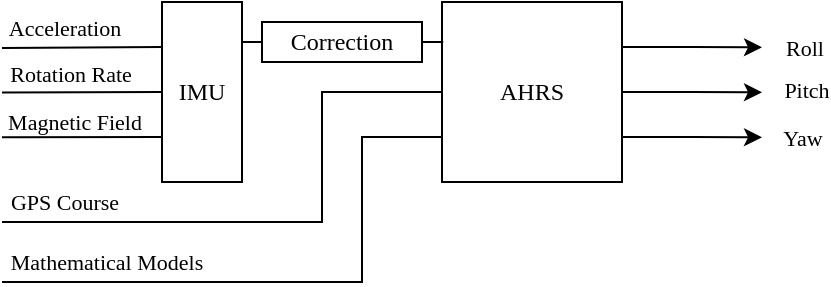 <mxfile>
    <diagram id="zIjIwm0nTKnTULsNUUj2" name="Page-1">
        <mxGraphModel dx="607" dy="406" grid="1" gridSize="10" guides="1" tooltips="1" connect="1" arrows="1" fold="1" page="1" pageScale="1" pageWidth="1100" pageHeight="850" math="0" shadow="0">
            <root>
                <mxCell id="0"/>
                <mxCell id="1" parent="0"/>
                <mxCell id="4" style="edgeStyle=none;html=1;exitX=0;exitY=0.25;exitDx=0;exitDy=0;endArrow=none;endFill=0;fontFamily=CMU Typewriter Text;" parent="1" source="2" edge="1">
                    <mxGeometry relative="1" as="geometry">
                        <mxPoint x="120" y="373" as="targetPoint"/>
                    </mxGeometry>
                </mxCell>
                <mxCell id="5" value="Acceleration" style="edgeLabel;html=1;align=center;verticalAlign=middle;resizable=0;points=[];fontFamily=CMU Typewriter Text;" parent="4" vertex="1" connectable="0">
                    <mxGeometry x="-0.193" y="-1" relative="1" as="geometry">
                        <mxPoint x="-17" y="-9" as="offset"/>
                    </mxGeometry>
                </mxCell>
                <mxCell id="6" style="edgeStyle=none;html=1;exitX=0;exitY=0.5;exitDx=0;exitDy=0;endArrow=none;endFill=0;fontFamily=CMU Typewriter Text;" parent="1" source="2" edge="1">
                    <mxGeometry relative="1" as="geometry">
                        <mxPoint x="120" y="395.2" as="targetPoint"/>
                    </mxGeometry>
                </mxCell>
                <mxCell id="7" value="Rotation Rate" style="edgeLabel;html=1;align=center;verticalAlign=middle;resizable=0;points=[];fontFamily=CMU Typewriter Text;" parent="6" vertex="1" connectable="0">
                    <mxGeometry x="0.617" y="-2" relative="1" as="geometry">
                        <mxPoint x="18" y="-7" as="offset"/>
                    </mxGeometry>
                </mxCell>
                <mxCell id="8" style="edgeStyle=none;html=1;exitX=0;exitY=0.75;exitDx=0;exitDy=0;endArrow=none;endFill=0;fontFamily=CMU Typewriter Text;" parent="1" source="2" edge="1">
                    <mxGeometry relative="1" as="geometry">
                        <mxPoint x="120" y="417.6" as="targetPoint"/>
                    </mxGeometry>
                </mxCell>
                <mxCell id="9" value="Magnetic Field" style="edgeLabel;html=1;align=center;verticalAlign=middle;resizable=0;points=[];fontFamily=CMU Typewriter Text;" parent="8" vertex="1" connectable="0">
                    <mxGeometry x="0.537" y="-1" relative="1" as="geometry">
                        <mxPoint x="17" y="-7" as="offset"/>
                    </mxGeometry>
                </mxCell>
                <mxCell id="2" value="IMU" style="rounded=0;whiteSpace=wrap;html=1;fontFamily=CMU Typewriter Text;" parent="1" vertex="1">
                    <mxGeometry x="200" y="350" width="40" height="90" as="geometry"/>
                </mxCell>
                <mxCell id="12" style="edgeStyle=orthogonalEdgeStyle;html=1;exitX=0;exitY=0.5;exitDx=0;exitDy=0;endArrow=none;endFill=0;rounded=0;fontFamily=CMU Typewriter Text;" parent="1" source="10" edge="1">
                    <mxGeometry relative="1" as="geometry">
                        <mxPoint x="120" y="460" as="targetPoint"/>
                        <Array as="points">
                            <mxPoint x="280" y="395"/>
                            <mxPoint x="280" y="460"/>
                        </Array>
                    </mxGeometry>
                </mxCell>
                <mxCell id="14" value="GPS Course" style="edgeLabel;html=1;align=center;verticalAlign=middle;resizable=0;points=[];fontFamily=CMU Typewriter Text;" parent="12" vertex="1" connectable="0">
                    <mxGeometry x="0.908" y="-2" relative="1" as="geometry">
                        <mxPoint x="18" y="-8" as="offset"/>
                    </mxGeometry>
                </mxCell>
                <mxCell id="13" style="edgeStyle=orthogonalEdgeStyle;rounded=0;html=1;exitX=0;exitY=0.75;exitDx=0;exitDy=0;endArrow=none;endFill=0;fontFamily=CMU Typewriter Text;" parent="1" source="10" edge="1">
                    <mxGeometry relative="1" as="geometry">
                        <mxPoint x="120" y="490" as="targetPoint"/>
                        <Array as="points">
                            <mxPoint x="300" y="418"/>
                            <mxPoint x="300" y="490"/>
                        </Array>
                    </mxGeometry>
                </mxCell>
                <mxCell id="15" value="Mathematical Models" style="edgeLabel;html=1;align=center;verticalAlign=middle;resizable=0;points=[];fontFamily=CMU Typewriter Text;" parent="13" vertex="1" connectable="0">
                    <mxGeometry x="0.746" y="2" relative="1" as="geometry">
                        <mxPoint x="15" y="-12" as="offset"/>
                    </mxGeometry>
                </mxCell>
                <mxCell id="16" style="edgeStyle=orthogonalEdgeStyle;rounded=0;html=1;exitX=1;exitY=0.25;exitDx=0;exitDy=0;endArrow=classic;endFill=1;fontFamily=CMU Typewriter Text;" parent="1" source="10" edge="1">
                    <mxGeometry relative="1" as="geometry">
                        <mxPoint x="500" y="372.667" as="targetPoint"/>
                    </mxGeometry>
                </mxCell>
                <mxCell id="19" value="Roll" style="edgeLabel;html=1;align=center;verticalAlign=middle;resizable=0;points=[];fontFamily=CMU Typewriter Text;" parent="16" vertex="1" connectable="0">
                    <mxGeometry x="0.729" relative="1" as="geometry">
                        <mxPoint x="30" as="offset"/>
                    </mxGeometry>
                </mxCell>
                <mxCell id="17" style="edgeStyle=orthogonalEdgeStyle;rounded=0;html=1;exitX=1;exitY=0.5;exitDx=0;exitDy=0;endArrow=classic;endFill=1;fontFamily=CMU Typewriter Text;" parent="1" source="10" edge="1">
                    <mxGeometry relative="1" as="geometry">
                        <mxPoint x="500" y="395.167" as="targetPoint"/>
                    </mxGeometry>
                </mxCell>
                <mxCell id="20" value="Pitch" style="edgeLabel;html=1;align=center;verticalAlign=middle;resizable=0;points=[];fontFamily=CMU Typewriter Text;" parent="17" vertex="1" connectable="0">
                    <mxGeometry x="0.753" y="2" relative="1" as="geometry">
                        <mxPoint x="30" as="offset"/>
                    </mxGeometry>
                </mxCell>
                <mxCell id="18" style="edgeStyle=orthogonalEdgeStyle;rounded=0;html=1;exitX=1;exitY=0.75;exitDx=0;exitDy=0;endArrow=classic;endFill=1;fontFamily=CMU Typewriter Text;" parent="1" source="10" edge="1">
                    <mxGeometry relative="1" as="geometry">
                        <mxPoint x="500" y="417.667" as="targetPoint"/>
                    </mxGeometry>
                </mxCell>
                <mxCell id="21" value="Yaw" style="edgeLabel;html=1;align=center;verticalAlign=middle;resizable=0;points=[];fontFamily=CMU Typewriter Text;" parent="18" vertex="1" connectable="0">
                    <mxGeometry relative="1" as="geometry">
                        <mxPoint x="55" as="offset"/>
                    </mxGeometry>
                </mxCell>
                <mxCell id="10" value="AHRS" style="rounded=0;whiteSpace=wrap;html=1;fontFamily=CMU Typewriter Text;" parent="1" vertex="1">
                    <mxGeometry x="340" y="350" width="90" height="90" as="geometry"/>
                </mxCell>
                <mxCell id="26" style="edgeStyle=none;html=1;exitX=0;exitY=0.5;exitDx=0;exitDy=0;endArrow=none;endFill=0;fontFamily=CMU Typewriter Text;" edge="1" parent="1" source="25">
                    <mxGeometry relative="1" as="geometry">
                        <mxPoint x="240" y="370" as="targetPoint"/>
                    </mxGeometry>
                </mxCell>
                <mxCell id="27" style="edgeStyle=none;html=1;exitX=1;exitY=0.5;exitDx=0;exitDy=0;endArrow=none;endFill=0;entryX=0.007;entryY=0.222;entryDx=0;entryDy=0;entryPerimeter=0;fontFamily=CMU Typewriter Text;" edge="1" parent="1" source="25" target="10">
                    <mxGeometry relative="1" as="geometry">
                        <mxPoint x="350" y="370" as="sourcePoint"/>
                        <mxPoint x="340" y="370" as="targetPoint"/>
                    </mxGeometry>
                </mxCell>
                <mxCell id="25" value="Correction" style="rounded=0;whiteSpace=wrap;html=1;fontFamily=CMU Typewriter Text;" vertex="1" parent="1">
                    <mxGeometry x="250" y="360" width="80" height="20" as="geometry"/>
                </mxCell>
            </root>
        </mxGraphModel>
    </diagram>
</mxfile>